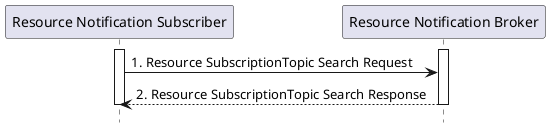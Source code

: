 @startuml
hide footbox
participant "Resource Notification Subscriber" as  Subscriber
participant "Resource Notification Broker" as  Broker



activate Subscriber
activate Broker
Subscriber -> Broker : 1. Resource SubscriptionTopic Search Request 
Broker --> Subscriber : 2. Resource SubscriptionTopic Search Response 

deactivate Broker
deactivate Subscriber

@enduml
